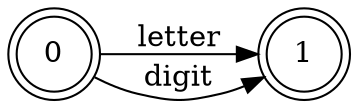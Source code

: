 digraph minDFA {
    rankdir=LR;
    node [shape=circle];
    0 [shape=doublecircle];
    0 [shape=doublecircle];
    0 -> 1[label="letter"];
    0 [shape=doublecircle];
    1 [shape=doublecircle];
    0 -> 1[label="digit"];
}
